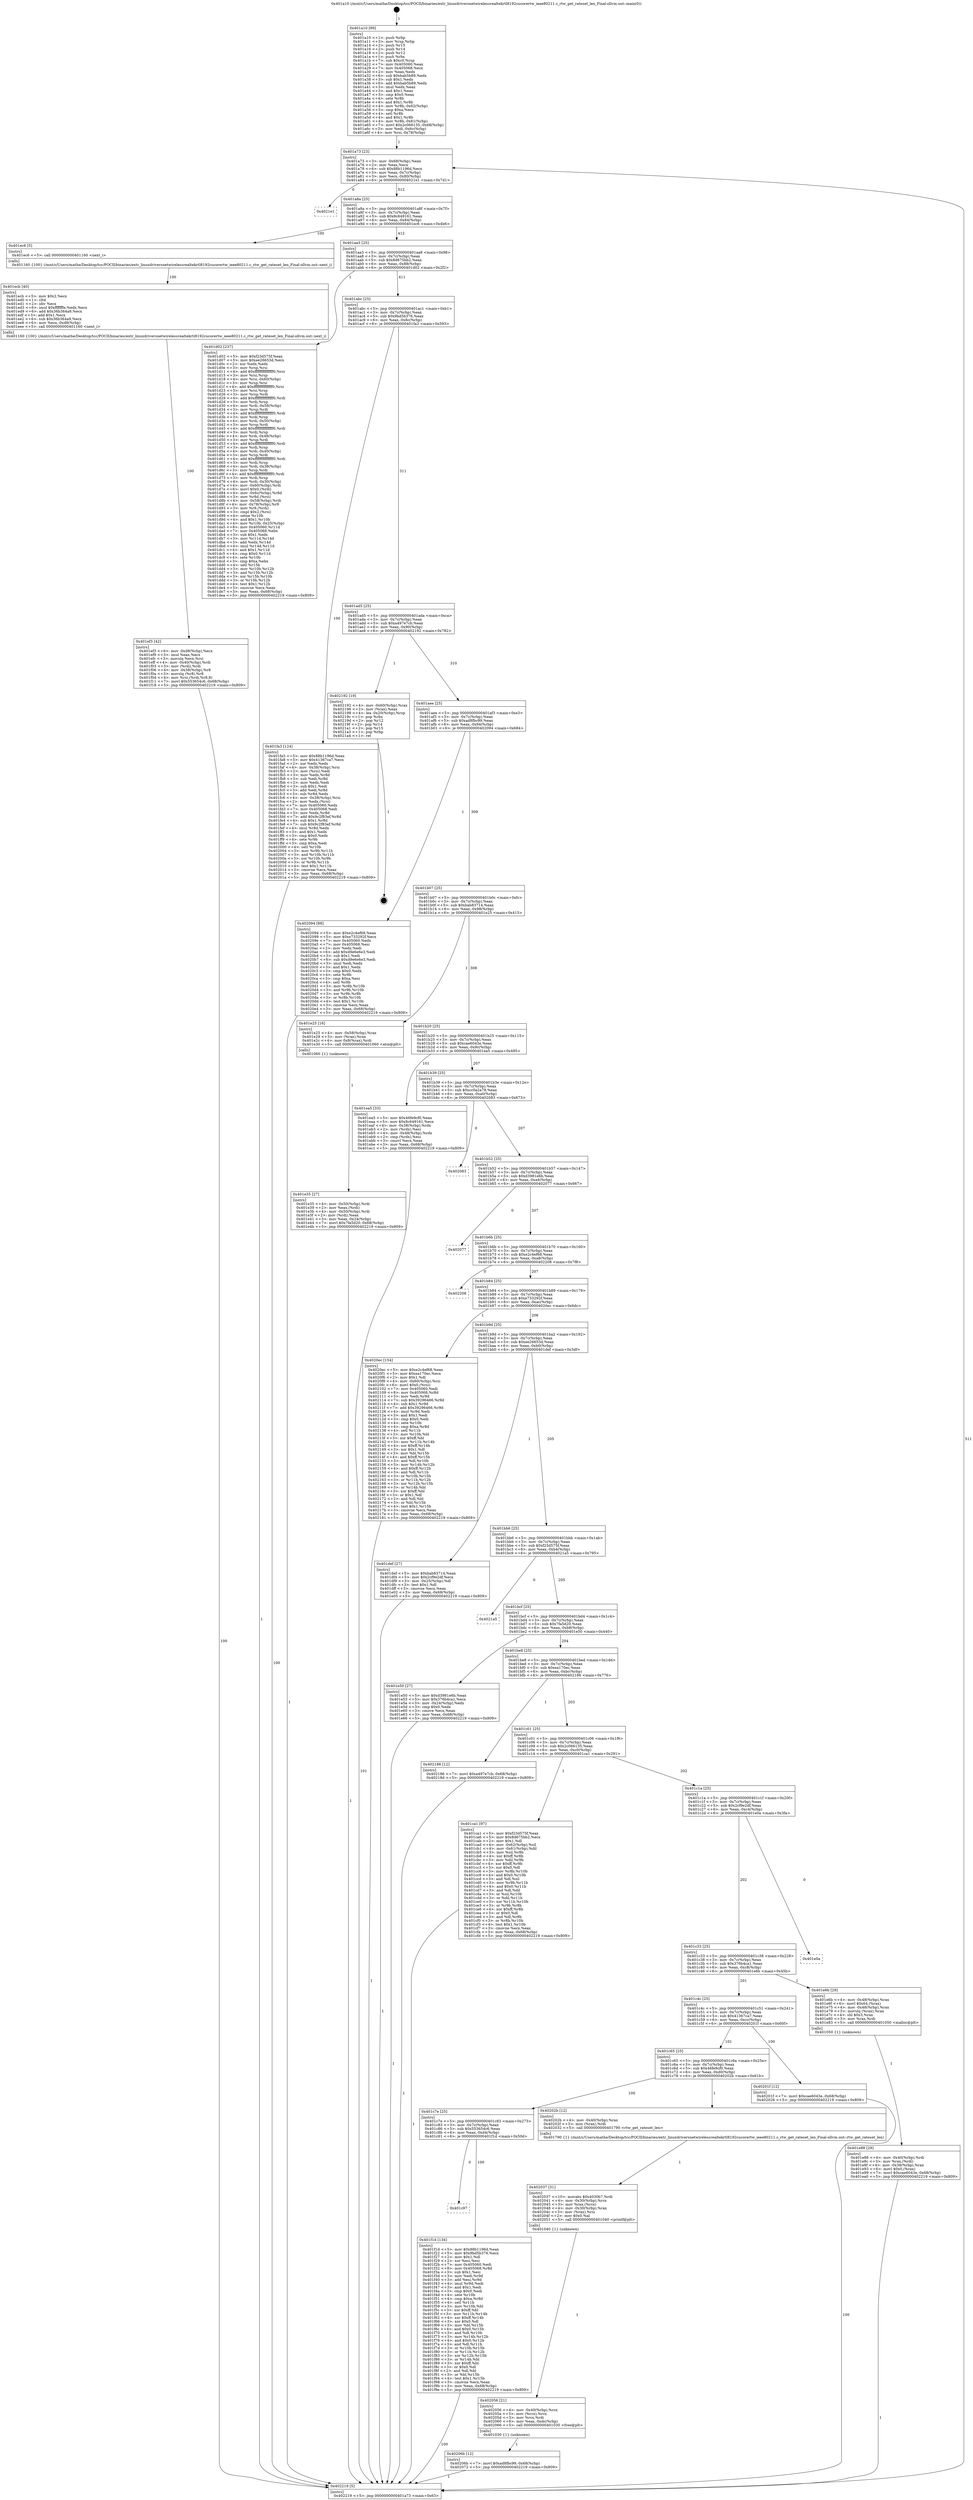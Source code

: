 digraph "0x401a10" {
  label = "0x401a10 (/mnt/c/Users/mathe/Desktop/tcc/POCII/binaries/extr_linuxdriversnetwirelessrealtekrtl8192cucorertw_ieee80211.c_rtw_get_rateset_len_Final-ollvm.out::main(0))"
  labelloc = "t"
  node[shape=record]

  Entry [label="",width=0.3,height=0.3,shape=circle,fillcolor=black,style=filled]
  "0x401a73" [label="{
     0x401a73 [23]\l
     | [instrs]\l
     &nbsp;&nbsp;0x401a73 \<+3\>: mov -0x68(%rbp),%eax\l
     &nbsp;&nbsp;0x401a76 \<+2\>: mov %eax,%ecx\l
     &nbsp;&nbsp;0x401a78 \<+6\>: sub $0x88b1196d,%ecx\l
     &nbsp;&nbsp;0x401a7e \<+3\>: mov %eax,-0x7c(%rbp)\l
     &nbsp;&nbsp;0x401a81 \<+3\>: mov %ecx,-0x80(%rbp)\l
     &nbsp;&nbsp;0x401a84 \<+6\>: je 00000000004021e1 \<main+0x7d1\>\l
  }"]
  "0x4021e1" [label="{
     0x4021e1\l
  }", style=dashed]
  "0x401a8a" [label="{
     0x401a8a [25]\l
     | [instrs]\l
     &nbsp;&nbsp;0x401a8a \<+5\>: jmp 0000000000401a8f \<main+0x7f\>\l
     &nbsp;&nbsp;0x401a8f \<+3\>: mov -0x7c(%rbp),%eax\l
     &nbsp;&nbsp;0x401a92 \<+5\>: sub $0x8c649161,%eax\l
     &nbsp;&nbsp;0x401a97 \<+6\>: mov %eax,-0x84(%rbp)\l
     &nbsp;&nbsp;0x401a9d \<+6\>: je 0000000000401ec6 \<main+0x4b6\>\l
  }"]
  Exit [label="",width=0.3,height=0.3,shape=circle,fillcolor=black,style=filled,peripheries=2]
  "0x401ec6" [label="{
     0x401ec6 [5]\l
     | [instrs]\l
     &nbsp;&nbsp;0x401ec6 \<+5\>: call 0000000000401160 \<next_i\>\l
     | [calls]\l
     &nbsp;&nbsp;0x401160 \{100\} (/mnt/c/Users/mathe/Desktop/tcc/POCII/binaries/extr_linuxdriversnetwirelessrealtekrtl8192cucorertw_ieee80211.c_rtw_get_rateset_len_Final-ollvm.out::next_i)\l
  }"]
  "0x401aa3" [label="{
     0x401aa3 [25]\l
     | [instrs]\l
     &nbsp;&nbsp;0x401aa3 \<+5\>: jmp 0000000000401aa8 \<main+0x98\>\l
     &nbsp;&nbsp;0x401aa8 \<+3\>: mov -0x7c(%rbp),%eax\l
     &nbsp;&nbsp;0x401aab \<+5\>: sub $0x8d675bb2,%eax\l
     &nbsp;&nbsp;0x401ab0 \<+6\>: mov %eax,-0x88(%rbp)\l
     &nbsp;&nbsp;0x401ab6 \<+6\>: je 0000000000401d02 \<main+0x2f2\>\l
  }"]
  "0x40206b" [label="{
     0x40206b [12]\l
     | [instrs]\l
     &nbsp;&nbsp;0x40206b \<+7\>: movl $0xad8fbc99,-0x68(%rbp)\l
     &nbsp;&nbsp;0x402072 \<+5\>: jmp 0000000000402219 \<main+0x809\>\l
  }"]
  "0x401d02" [label="{
     0x401d02 [237]\l
     | [instrs]\l
     &nbsp;&nbsp;0x401d02 \<+5\>: mov $0xf23d575f,%eax\l
     &nbsp;&nbsp;0x401d07 \<+5\>: mov $0xee26653d,%ecx\l
     &nbsp;&nbsp;0x401d0c \<+2\>: xor %edx,%edx\l
     &nbsp;&nbsp;0x401d0e \<+3\>: mov %rsp,%rsi\l
     &nbsp;&nbsp;0x401d11 \<+4\>: add $0xfffffffffffffff0,%rsi\l
     &nbsp;&nbsp;0x401d15 \<+3\>: mov %rsi,%rsp\l
     &nbsp;&nbsp;0x401d18 \<+4\>: mov %rsi,-0x60(%rbp)\l
     &nbsp;&nbsp;0x401d1c \<+3\>: mov %rsp,%rsi\l
     &nbsp;&nbsp;0x401d1f \<+4\>: add $0xfffffffffffffff0,%rsi\l
     &nbsp;&nbsp;0x401d23 \<+3\>: mov %rsi,%rsp\l
     &nbsp;&nbsp;0x401d26 \<+3\>: mov %rsp,%rdi\l
     &nbsp;&nbsp;0x401d29 \<+4\>: add $0xfffffffffffffff0,%rdi\l
     &nbsp;&nbsp;0x401d2d \<+3\>: mov %rdi,%rsp\l
     &nbsp;&nbsp;0x401d30 \<+4\>: mov %rdi,-0x58(%rbp)\l
     &nbsp;&nbsp;0x401d34 \<+3\>: mov %rsp,%rdi\l
     &nbsp;&nbsp;0x401d37 \<+4\>: add $0xfffffffffffffff0,%rdi\l
     &nbsp;&nbsp;0x401d3b \<+3\>: mov %rdi,%rsp\l
     &nbsp;&nbsp;0x401d3e \<+4\>: mov %rdi,-0x50(%rbp)\l
     &nbsp;&nbsp;0x401d42 \<+3\>: mov %rsp,%rdi\l
     &nbsp;&nbsp;0x401d45 \<+4\>: add $0xfffffffffffffff0,%rdi\l
     &nbsp;&nbsp;0x401d49 \<+3\>: mov %rdi,%rsp\l
     &nbsp;&nbsp;0x401d4c \<+4\>: mov %rdi,-0x48(%rbp)\l
     &nbsp;&nbsp;0x401d50 \<+3\>: mov %rsp,%rdi\l
     &nbsp;&nbsp;0x401d53 \<+4\>: add $0xfffffffffffffff0,%rdi\l
     &nbsp;&nbsp;0x401d57 \<+3\>: mov %rdi,%rsp\l
     &nbsp;&nbsp;0x401d5a \<+4\>: mov %rdi,-0x40(%rbp)\l
     &nbsp;&nbsp;0x401d5e \<+3\>: mov %rsp,%rdi\l
     &nbsp;&nbsp;0x401d61 \<+4\>: add $0xfffffffffffffff0,%rdi\l
     &nbsp;&nbsp;0x401d65 \<+3\>: mov %rdi,%rsp\l
     &nbsp;&nbsp;0x401d68 \<+4\>: mov %rdi,-0x38(%rbp)\l
     &nbsp;&nbsp;0x401d6c \<+3\>: mov %rsp,%rdi\l
     &nbsp;&nbsp;0x401d6f \<+4\>: add $0xfffffffffffffff0,%rdi\l
     &nbsp;&nbsp;0x401d73 \<+3\>: mov %rdi,%rsp\l
     &nbsp;&nbsp;0x401d76 \<+4\>: mov %rdi,-0x30(%rbp)\l
     &nbsp;&nbsp;0x401d7a \<+4\>: mov -0x60(%rbp),%rdi\l
     &nbsp;&nbsp;0x401d7e \<+6\>: movl $0x0,(%rdi)\l
     &nbsp;&nbsp;0x401d84 \<+4\>: mov -0x6c(%rbp),%r8d\l
     &nbsp;&nbsp;0x401d88 \<+3\>: mov %r8d,(%rsi)\l
     &nbsp;&nbsp;0x401d8b \<+4\>: mov -0x58(%rbp),%rdi\l
     &nbsp;&nbsp;0x401d8f \<+4\>: mov -0x78(%rbp),%r9\l
     &nbsp;&nbsp;0x401d93 \<+3\>: mov %r9,(%rdi)\l
     &nbsp;&nbsp;0x401d96 \<+3\>: cmpl $0x2,(%rsi)\l
     &nbsp;&nbsp;0x401d99 \<+4\>: setne %r10b\l
     &nbsp;&nbsp;0x401d9d \<+4\>: and $0x1,%r10b\l
     &nbsp;&nbsp;0x401da1 \<+4\>: mov %r10b,-0x25(%rbp)\l
     &nbsp;&nbsp;0x401da5 \<+8\>: mov 0x405060,%r11d\l
     &nbsp;&nbsp;0x401dad \<+7\>: mov 0x405068,%ebx\l
     &nbsp;&nbsp;0x401db4 \<+3\>: sub $0x1,%edx\l
     &nbsp;&nbsp;0x401db7 \<+3\>: mov %r11d,%r14d\l
     &nbsp;&nbsp;0x401dba \<+3\>: add %edx,%r14d\l
     &nbsp;&nbsp;0x401dbd \<+4\>: imul %r14d,%r11d\l
     &nbsp;&nbsp;0x401dc1 \<+4\>: and $0x1,%r11d\l
     &nbsp;&nbsp;0x401dc5 \<+4\>: cmp $0x0,%r11d\l
     &nbsp;&nbsp;0x401dc9 \<+4\>: sete %r10b\l
     &nbsp;&nbsp;0x401dcd \<+3\>: cmp $0xa,%ebx\l
     &nbsp;&nbsp;0x401dd0 \<+4\>: setl %r15b\l
     &nbsp;&nbsp;0x401dd4 \<+3\>: mov %r10b,%r12b\l
     &nbsp;&nbsp;0x401dd7 \<+3\>: and %r15b,%r12b\l
     &nbsp;&nbsp;0x401dda \<+3\>: xor %r15b,%r10b\l
     &nbsp;&nbsp;0x401ddd \<+3\>: or %r10b,%r12b\l
     &nbsp;&nbsp;0x401de0 \<+4\>: test $0x1,%r12b\l
     &nbsp;&nbsp;0x401de4 \<+3\>: cmovne %ecx,%eax\l
     &nbsp;&nbsp;0x401de7 \<+3\>: mov %eax,-0x68(%rbp)\l
     &nbsp;&nbsp;0x401dea \<+5\>: jmp 0000000000402219 \<main+0x809\>\l
  }"]
  "0x401abc" [label="{
     0x401abc [25]\l
     | [instrs]\l
     &nbsp;&nbsp;0x401abc \<+5\>: jmp 0000000000401ac1 \<main+0xb1\>\l
     &nbsp;&nbsp;0x401ac1 \<+3\>: mov -0x7c(%rbp),%eax\l
     &nbsp;&nbsp;0x401ac4 \<+5\>: sub $0x9bd5b376,%eax\l
     &nbsp;&nbsp;0x401ac9 \<+6\>: mov %eax,-0x8c(%rbp)\l
     &nbsp;&nbsp;0x401acf \<+6\>: je 0000000000401fa3 \<main+0x593\>\l
  }"]
  "0x402056" [label="{
     0x402056 [21]\l
     | [instrs]\l
     &nbsp;&nbsp;0x402056 \<+4\>: mov -0x40(%rbp),%rcx\l
     &nbsp;&nbsp;0x40205a \<+3\>: mov (%rcx),%rcx\l
     &nbsp;&nbsp;0x40205d \<+3\>: mov %rcx,%rdi\l
     &nbsp;&nbsp;0x402060 \<+6\>: mov %eax,-0xdc(%rbp)\l
     &nbsp;&nbsp;0x402066 \<+5\>: call 0000000000401030 \<free@plt\>\l
     | [calls]\l
     &nbsp;&nbsp;0x401030 \{1\} (unknown)\l
  }"]
  "0x401fa3" [label="{
     0x401fa3 [124]\l
     | [instrs]\l
     &nbsp;&nbsp;0x401fa3 \<+5\>: mov $0x88b1196d,%eax\l
     &nbsp;&nbsp;0x401fa8 \<+5\>: mov $0x41367ca7,%ecx\l
     &nbsp;&nbsp;0x401fad \<+2\>: xor %edx,%edx\l
     &nbsp;&nbsp;0x401faf \<+4\>: mov -0x38(%rbp),%rsi\l
     &nbsp;&nbsp;0x401fb3 \<+2\>: mov (%rsi),%edi\l
     &nbsp;&nbsp;0x401fb5 \<+3\>: mov %edx,%r8d\l
     &nbsp;&nbsp;0x401fb8 \<+3\>: sub %edi,%r8d\l
     &nbsp;&nbsp;0x401fbb \<+2\>: mov %edx,%edi\l
     &nbsp;&nbsp;0x401fbd \<+3\>: sub $0x1,%edi\l
     &nbsp;&nbsp;0x401fc0 \<+3\>: add %edi,%r8d\l
     &nbsp;&nbsp;0x401fc3 \<+3\>: sub %r8d,%edx\l
     &nbsp;&nbsp;0x401fc6 \<+4\>: mov -0x38(%rbp),%rsi\l
     &nbsp;&nbsp;0x401fca \<+2\>: mov %edx,(%rsi)\l
     &nbsp;&nbsp;0x401fcc \<+7\>: mov 0x405060,%edx\l
     &nbsp;&nbsp;0x401fd3 \<+7\>: mov 0x405068,%edi\l
     &nbsp;&nbsp;0x401fda \<+3\>: mov %edx,%r8d\l
     &nbsp;&nbsp;0x401fdd \<+7\>: add $0x9c2f83ef,%r8d\l
     &nbsp;&nbsp;0x401fe4 \<+4\>: sub $0x1,%r8d\l
     &nbsp;&nbsp;0x401fe8 \<+7\>: sub $0x9c2f83ef,%r8d\l
     &nbsp;&nbsp;0x401fef \<+4\>: imul %r8d,%edx\l
     &nbsp;&nbsp;0x401ff3 \<+3\>: and $0x1,%edx\l
     &nbsp;&nbsp;0x401ff6 \<+3\>: cmp $0x0,%edx\l
     &nbsp;&nbsp;0x401ff9 \<+4\>: sete %r9b\l
     &nbsp;&nbsp;0x401ffd \<+3\>: cmp $0xa,%edi\l
     &nbsp;&nbsp;0x402000 \<+4\>: setl %r10b\l
     &nbsp;&nbsp;0x402004 \<+3\>: mov %r9b,%r11b\l
     &nbsp;&nbsp;0x402007 \<+3\>: and %r10b,%r11b\l
     &nbsp;&nbsp;0x40200a \<+3\>: xor %r10b,%r9b\l
     &nbsp;&nbsp;0x40200d \<+3\>: or %r9b,%r11b\l
     &nbsp;&nbsp;0x402010 \<+4\>: test $0x1,%r11b\l
     &nbsp;&nbsp;0x402014 \<+3\>: cmovne %ecx,%eax\l
     &nbsp;&nbsp;0x402017 \<+3\>: mov %eax,-0x68(%rbp)\l
     &nbsp;&nbsp;0x40201a \<+5\>: jmp 0000000000402219 \<main+0x809\>\l
  }"]
  "0x401ad5" [label="{
     0x401ad5 [25]\l
     | [instrs]\l
     &nbsp;&nbsp;0x401ad5 \<+5\>: jmp 0000000000401ada \<main+0xca\>\l
     &nbsp;&nbsp;0x401ada \<+3\>: mov -0x7c(%rbp),%eax\l
     &nbsp;&nbsp;0x401add \<+5\>: sub $0xa497e7cb,%eax\l
     &nbsp;&nbsp;0x401ae2 \<+6\>: mov %eax,-0x90(%rbp)\l
     &nbsp;&nbsp;0x401ae8 \<+6\>: je 0000000000402192 \<main+0x782\>\l
  }"]
  "0x402037" [label="{
     0x402037 [31]\l
     | [instrs]\l
     &nbsp;&nbsp;0x402037 \<+10\>: movabs $0x4030b7,%rdi\l
     &nbsp;&nbsp;0x402041 \<+4\>: mov -0x30(%rbp),%rcx\l
     &nbsp;&nbsp;0x402045 \<+3\>: mov %rax,(%rcx)\l
     &nbsp;&nbsp;0x402048 \<+4\>: mov -0x30(%rbp),%rax\l
     &nbsp;&nbsp;0x40204c \<+3\>: mov (%rax),%rsi\l
     &nbsp;&nbsp;0x40204f \<+2\>: mov $0x0,%al\l
     &nbsp;&nbsp;0x402051 \<+5\>: call 0000000000401040 \<printf@plt\>\l
     | [calls]\l
     &nbsp;&nbsp;0x401040 \{1\} (unknown)\l
  }"]
  "0x402192" [label="{
     0x402192 [19]\l
     | [instrs]\l
     &nbsp;&nbsp;0x402192 \<+4\>: mov -0x60(%rbp),%rax\l
     &nbsp;&nbsp;0x402196 \<+2\>: mov (%rax),%eax\l
     &nbsp;&nbsp;0x402198 \<+4\>: lea -0x20(%rbp),%rsp\l
     &nbsp;&nbsp;0x40219c \<+1\>: pop %rbx\l
     &nbsp;&nbsp;0x40219d \<+2\>: pop %r12\l
     &nbsp;&nbsp;0x40219f \<+2\>: pop %r14\l
     &nbsp;&nbsp;0x4021a1 \<+2\>: pop %r15\l
     &nbsp;&nbsp;0x4021a3 \<+1\>: pop %rbp\l
     &nbsp;&nbsp;0x4021a4 \<+1\>: ret\l
  }"]
  "0x401aee" [label="{
     0x401aee [25]\l
     | [instrs]\l
     &nbsp;&nbsp;0x401aee \<+5\>: jmp 0000000000401af3 \<main+0xe3\>\l
     &nbsp;&nbsp;0x401af3 \<+3\>: mov -0x7c(%rbp),%eax\l
     &nbsp;&nbsp;0x401af6 \<+5\>: sub $0xad8fbc99,%eax\l
     &nbsp;&nbsp;0x401afb \<+6\>: mov %eax,-0x94(%rbp)\l
     &nbsp;&nbsp;0x401b01 \<+6\>: je 0000000000402094 \<main+0x684\>\l
  }"]
  "0x401c97" [label="{
     0x401c97\l
  }", style=dashed]
  "0x402094" [label="{
     0x402094 [88]\l
     | [instrs]\l
     &nbsp;&nbsp;0x402094 \<+5\>: mov $0xe2c4ef68,%eax\l
     &nbsp;&nbsp;0x402099 \<+5\>: mov $0xe733292f,%ecx\l
     &nbsp;&nbsp;0x40209e \<+7\>: mov 0x405060,%edx\l
     &nbsp;&nbsp;0x4020a5 \<+7\>: mov 0x405068,%esi\l
     &nbsp;&nbsp;0x4020ac \<+2\>: mov %edx,%edi\l
     &nbsp;&nbsp;0x4020ae \<+6\>: add $0xd9e6e6e3,%edi\l
     &nbsp;&nbsp;0x4020b4 \<+3\>: sub $0x1,%edi\l
     &nbsp;&nbsp;0x4020b7 \<+6\>: sub $0xd9e6e6e3,%edi\l
     &nbsp;&nbsp;0x4020bd \<+3\>: imul %edi,%edx\l
     &nbsp;&nbsp;0x4020c0 \<+3\>: and $0x1,%edx\l
     &nbsp;&nbsp;0x4020c3 \<+3\>: cmp $0x0,%edx\l
     &nbsp;&nbsp;0x4020c6 \<+4\>: sete %r8b\l
     &nbsp;&nbsp;0x4020ca \<+3\>: cmp $0xa,%esi\l
     &nbsp;&nbsp;0x4020cd \<+4\>: setl %r9b\l
     &nbsp;&nbsp;0x4020d1 \<+3\>: mov %r8b,%r10b\l
     &nbsp;&nbsp;0x4020d4 \<+3\>: and %r9b,%r10b\l
     &nbsp;&nbsp;0x4020d7 \<+3\>: xor %r9b,%r8b\l
     &nbsp;&nbsp;0x4020da \<+3\>: or %r8b,%r10b\l
     &nbsp;&nbsp;0x4020dd \<+4\>: test $0x1,%r10b\l
     &nbsp;&nbsp;0x4020e1 \<+3\>: cmovne %ecx,%eax\l
     &nbsp;&nbsp;0x4020e4 \<+3\>: mov %eax,-0x68(%rbp)\l
     &nbsp;&nbsp;0x4020e7 \<+5\>: jmp 0000000000402219 \<main+0x809\>\l
  }"]
  "0x401b07" [label="{
     0x401b07 [25]\l
     | [instrs]\l
     &nbsp;&nbsp;0x401b07 \<+5\>: jmp 0000000000401b0c \<main+0xfc\>\l
     &nbsp;&nbsp;0x401b0c \<+3\>: mov -0x7c(%rbp),%eax\l
     &nbsp;&nbsp;0x401b0f \<+5\>: sub $0xbab83714,%eax\l
     &nbsp;&nbsp;0x401b14 \<+6\>: mov %eax,-0x98(%rbp)\l
     &nbsp;&nbsp;0x401b1a \<+6\>: je 0000000000401e25 \<main+0x415\>\l
  }"]
  "0x401f1d" [label="{
     0x401f1d [134]\l
     | [instrs]\l
     &nbsp;&nbsp;0x401f1d \<+5\>: mov $0x88b1196d,%eax\l
     &nbsp;&nbsp;0x401f22 \<+5\>: mov $0x9bd5b376,%ecx\l
     &nbsp;&nbsp;0x401f27 \<+2\>: mov $0x1,%dl\l
     &nbsp;&nbsp;0x401f29 \<+2\>: xor %esi,%esi\l
     &nbsp;&nbsp;0x401f2b \<+7\>: mov 0x405060,%edi\l
     &nbsp;&nbsp;0x401f32 \<+8\>: mov 0x405068,%r8d\l
     &nbsp;&nbsp;0x401f3a \<+3\>: sub $0x1,%esi\l
     &nbsp;&nbsp;0x401f3d \<+3\>: mov %edi,%r9d\l
     &nbsp;&nbsp;0x401f40 \<+3\>: add %esi,%r9d\l
     &nbsp;&nbsp;0x401f43 \<+4\>: imul %r9d,%edi\l
     &nbsp;&nbsp;0x401f47 \<+3\>: and $0x1,%edi\l
     &nbsp;&nbsp;0x401f4a \<+3\>: cmp $0x0,%edi\l
     &nbsp;&nbsp;0x401f4d \<+4\>: sete %r10b\l
     &nbsp;&nbsp;0x401f51 \<+4\>: cmp $0xa,%r8d\l
     &nbsp;&nbsp;0x401f55 \<+4\>: setl %r11b\l
     &nbsp;&nbsp;0x401f59 \<+3\>: mov %r10b,%bl\l
     &nbsp;&nbsp;0x401f5c \<+3\>: xor $0xff,%bl\l
     &nbsp;&nbsp;0x401f5f \<+3\>: mov %r11b,%r14b\l
     &nbsp;&nbsp;0x401f62 \<+4\>: xor $0xff,%r14b\l
     &nbsp;&nbsp;0x401f66 \<+3\>: xor $0x0,%dl\l
     &nbsp;&nbsp;0x401f69 \<+3\>: mov %bl,%r15b\l
     &nbsp;&nbsp;0x401f6c \<+4\>: and $0x0,%r15b\l
     &nbsp;&nbsp;0x401f70 \<+3\>: and %dl,%r10b\l
     &nbsp;&nbsp;0x401f73 \<+3\>: mov %r14b,%r12b\l
     &nbsp;&nbsp;0x401f76 \<+4\>: and $0x0,%r12b\l
     &nbsp;&nbsp;0x401f7a \<+3\>: and %dl,%r11b\l
     &nbsp;&nbsp;0x401f7d \<+3\>: or %r10b,%r15b\l
     &nbsp;&nbsp;0x401f80 \<+3\>: or %r11b,%r12b\l
     &nbsp;&nbsp;0x401f83 \<+3\>: xor %r12b,%r15b\l
     &nbsp;&nbsp;0x401f86 \<+3\>: or %r14b,%bl\l
     &nbsp;&nbsp;0x401f89 \<+3\>: xor $0xff,%bl\l
     &nbsp;&nbsp;0x401f8c \<+3\>: or $0x0,%dl\l
     &nbsp;&nbsp;0x401f8f \<+2\>: and %dl,%bl\l
     &nbsp;&nbsp;0x401f91 \<+3\>: or %bl,%r15b\l
     &nbsp;&nbsp;0x401f94 \<+4\>: test $0x1,%r15b\l
     &nbsp;&nbsp;0x401f98 \<+3\>: cmovne %ecx,%eax\l
     &nbsp;&nbsp;0x401f9b \<+3\>: mov %eax,-0x68(%rbp)\l
     &nbsp;&nbsp;0x401f9e \<+5\>: jmp 0000000000402219 \<main+0x809\>\l
  }"]
  "0x401e25" [label="{
     0x401e25 [16]\l
     | [instrs]\l
     &nbsp;&nbsp;0x401e25 \<+4\>: mov -0x58(%rbp),%rax\l
     &nbsp;&nbsp;0x401e29 \<+3\>: mov (%rax),%rax\l
     &nbsp;&nbsp;0x401e2c \<+4\>: mov 0x8(%rax),%rdi\l
     &nbsp;&nbsp;0x401e30 \<+5\>: call 0000000000401060 \<atoi@plt\>\l
     | [calls]\l
     &nbsp;&nbsp;0x401060 \{1\} (unknown)\l
  }"]
  "0x401b20" [label="{
     0x401b20 [25]\l
     | [instrs]\l
     &nbsp;&nbsp;0x401b20 \<+5\>: jmp 0000000000401b25 \<main+0x115\>\l
     &nbsp;&nbsp;0x401b25 \<+3\>: mov -0x7c(%rbp),%eax\l
     &nbsp;&nbsp;0x401b28 \<+5\>: sub $0xcae6043e,%eax\l
     &nbsp;&nbsp;0x401b2d \<+6\>: mov %eax,-0x9c(%rbp)\l
     &nbsp;&nbsp;0x401b33 \<+6\>: je 0000000000401ea5 \<main+0x495\>\l
  }"]
  "0x401c7e" [label="{
     0x401c7e [25]\l
     | [instrs]\l
     &nbsp;&nbsp;0x401c7e \<+5\>: jmp 0000000000401c83 \<main+0x273\>\l
     &nbsp;&nbsp;0x401c83 \<+3\>: mov -0x7c(%rbp),%eax\l
     &nbsp;&nbsp;0x401c86 \<+5\>: sub $0x553654c6,%eax\l
     &nbsp;&nbsp;0x401c8b \<+6\>: mov %eax,-0xd4(%rbp)\l
     &nbsp;&nbsp;0x401c91 \<+6\>: je 0000000000401f1d \<main+0x50d\>\l
  }"]
  "0x401ea5" [label="{
     0x401ea5 [33]\l
     | [instrs]\l
     &nbsp;&nbsp;0x401ea5 \<+5\>: mov $0x46fe9cf0,%eax\l
     &nbsp;&nbsp;0x401eaa \<+5\>: mov $0x8c649161,%ecx\l
     &nbsp;&nbsp;0x401eaf \<+4\>: mov -0x38(%rbp),%rdx\l
     &nbsp;&nbsp;0x401eb3 \<+2\>: mov (%rdx),%esi\l
     &nbsp;&nbsp;0x401eb5 \<+4\>: mov -0x48(%rbp),%rdx\l
     &nbsp;&nbsp;0x401eb9 \<+2\>: cmp (%rdx),%esi\l
     &nbsp;&nbsp;0x401ebb \<+3\>: cmovl %ecx,%eax\l
     &nbsp;&nbsp;0x401ebe \<+3\>: mov %eax,-0x68(%rbp)\l
     &nbsp;&nbsp;0x401ec1 \<+5\>: jmp 0000000000402219 \<main+0x809\>\l
  }"]
  "0x401b39" [label="{
     0x401b39 [25]\l
     | [instrs]\l
     &nbsp;&nbsp;0x401b39 \<+5\>: jmp 0000000000401b3e \<main+0x12e\>\l
     &nbsp;&nbsp;0x401b3e \<+3\>: mov -0x7c(%rbp),%eax\l
     &nbsp;&nbsp;0x401b41 \<+5\>: sub $0xcc0a2a78,%eax\l
     &nbsp;&nbsp;0x401b46 \<+6\>: mov %eax,-0xa0(%rbp)\l
     &nbsp;&nbsp;0x401b4c \<+6\>: je 0000000000402083 \<main+0x673\>\l
  }"]
  "0x40202b" [label="{
     0x40202b [12]\l
     | [instrs]\l
     &nbsp;&nbsp;0x40202b \<+4\>: mov -0x40(%rbp),%rax\l
     &nbsp;&nbsp;0x40202f \<+3\>: mov (%rax),%rdi\l
     &nbsp;&nbsp;0x402032 \<+5\>: call 0000000000401790 \<rtw_get_rateset_len\>\l
     | [calls]\l
     &nbsp;&nbsp;0x401790 \{1\} (/mnt/c/Users/mathe/Desktop/tcc/POCII/binaries/extr_linuxdriversnetwirelessrealtekrtl8192cucorertw_ieee80211.c_rtw_get_rateset_len_Final-ollvm.out::rtw_get_rateset_len)\l
  }"]
  "0x402083" [label="{
     0x402083\l
  }", style=dashed]
  "0x401b52" [label="{
     0x401b52 [25]\l
     | [instrs]\l
     &nbsp;&nbsp;0x401b52 \<+5\>: jmp 0000000000401b57 \<main+0x147\>\l
     &nbsp;&nbsp;0x401b57 \<+3\>: mov -0x7c(%rbp),%eax\l
     &nbsp;&nbsp;0x401b5a \<+5\>: sub $0xd3981e6b,%eax\l
     &nbsp;&nbsp;0x401b5f \<+6\>: mov %eax,-0xa4(%rbp)\l
     &nbsp;&nbsp;0x401b65 \<+6\>: je 0000000000402077 \<main+0x667\>\l
  }"]
  "0x401c65" [label="{
     0x401c65 [25]\l
     | [instrs]\l
     &nbsp;&nbsp;0x401c65 \<+5\>: jmp 0000000000401c6a \<main+0x25a\>\l
     &nbsp;&nbsp;0x401c6a \<+3\>: mov -0x7c(%rbp),%eax\l
     &nbsp;&nbsp;0x401c6d \<+5\>: sub $0x46fe9cf0,%eax\l
     &nbsp;&nbsp;0x401c72 \<+6\>: mov %eax,-0xd0(%rbp)\l
     &nbsp;&nbsp;0x401c78 \<+6\>: je 000000000040202b \<main+0x61b\>\l
  }"]
  "0x402077" [label="{
     0x402077\l
  }", style=dashed]
  "0x401b6b" [label="{
     0x401b6b [25]\l
     | [instrs]\l
     &nbsp;&nbsp;0x401b6b \<+5\>: jmp 0000000000401b70 \<main+0x160\>\l
     &nbsp;&nbsp;0x401b70 \<+3\>: mov -0x7c(%rbp),%eax\l
     &nbsp;&nbsp;0x401b73 \<+5\>: sub $0xe2c4ef68,%eax\l
     &nbsp;&nbsp;0x401b78 \<+6\>: mov %eax,-0xa8(%rbp)\l
     &nbsp;&nbsp;0x401b7e \<+6\>: je 0000000000402208 \<main+0x7f8\>\l
  }"]
  "0x40201f" [label="{
     0x40201f [12]\l
     | [instrs]\l
     &nbsp;&nbsp;0x40201f \<+7\>: movl $0xcae6043e,-0x68(%rbp)\l
     &nbsp;&nbsp;0x402026 \<+5\>: jmp 0000000000402219 \<main+0x809\>\l
  }"]
  "0x402208" [label="{
     0x402208\l
  }", style=dashed]
  "0x401b84" [label="{
     0x401b84 [25]\l
     | [instrs]\l
     &nbsp;&nbsp;0x401b84 \<+5\>: jmp 0000000000401b89 \<main+0x179\>\l
     &nbsp;&nbsp;0x401b89 \<+3\>: mov -0x7c(%rbp),%eax\l
     &nbsp;&nbsp;0x401b8c \<+5\>: sub $0xe733292f,%eax\l
     &nbsp;&nbsp;0x401b91 \<+6\>: mov %eax,-0xac(%rbp)\l
     &nbsp;&nbsp;0x401b97 \<+6\>: je 00000000004020ec \<main+0x6dc\>\l
  }"]
  "0x401ef3" [label="{
     0x401ef3 [42]\l
     | [instrs]\l
     &nbsp;&nbsp;0x401ef3 \<+6\>: mov -0xd8(%rbp),%ecx\l
     &nbsp;&nbsp;0x401ef9 \<+3\>: imul %eax,%ecx\l
     &nbsp;&nbsp;0x401efc \<+3\>: movslq %ecx,%rsi\l
     &nbsp;&nbsp;0x401eff \<+4\>: mov -0x40(%rbp),%rdi\l
     &nbsp;&nbsp;0x401f03 \<+3\>: mov (%rdi),%rdi\l
     &nbsp;&nbsp;0x401f06 \<+4\>: mov -0x38(%rbp),%r8\l
     &nbsp;&nbsp;0x401f0a \<+3\>: movslq (%r8),%r8\l
     &nbsp;&nbsp;0x401f0d \<+4\>: mov %rsi,(%rdi,%r8,8)\l
     &nbsp;&nbsp;0x401f11 \<+7\>: movl $0x553654c6,-0x68(%rbp)\l
     &nbsp;&nbsp;0x401f18 \<+5\>: jmp 0000000000402219 \<main+0x809\>\l
  }"]
  "0x4020ec" [label="{
     0x4020ec [154]\l
     | [instrs]\l
     &nbsp;&nbsp;0x4020ec \<+5\>: mov $0xe2c4ef68,%eax\l
     &nbsp;&nbsp;0x4020f1 \<+5\>: mov $0xea170ec,%ecx\l
     &nbsp;&nbsp;0x4020f6 \<+2\>: mov $0x1,%dl\l
     &nbsp;&nbsp;0x4020f8 \<+4\>: mov -0x60(%rbp),%rsi\l
     &nbsp;&nbsp;0x4020fc \<+6\>: movl $0x0,(%rsi)\l
     &nbsp;&nbsp;0x402102 \<+7\>: mov 0x405060,%edi\l
     &nbsp;&nbsp;0x402109 \<+8\>: mov 0x405068,%r8d\l
     &nbsp;&nbsp;0x402111 \<+3\>: mov %edi,%r9d\l
     &nbsp;&nbsp;0x402114 \<+7\>: sub $0x39296466,%r9d\l
     &nbsp;&nbsp;0x40211b \<+4\>: sub $0x1,%r9d\l
     &nbsp;&nbsp;0x40211f \<+7\>: add $0x39296466,%r9d\l
     &nbsp;&nbsp;0x402126 \<+4\>: imul %r9d,%edi\l
     &nbsp;&nbsp;0x40212a \<+3\>: and $0x1,%edi\l
     &nbsp;&nbsp;0x40212d \<+3\>: cmp $0x0,%edi\l
     &nbsp;&nbsp;0x402130 \<+4\>: sete %r10b\l
     &nbsp;&nbsp;0x402134 \<+4\>: cmp $0xa,%r8d\l
     &nbsp;&nbsp;0x402138 \<+4\>: setl %r11b\l
     &nbsp;&nbsp;0x40213c \<+3\>: mov %r10b,%bl\l
     &nbsp;&nbsp;0x40213f \<+3\>: xor $0xff,%bl\l
     &nbsp;&nbsp;0x402142 \<+3\>: mov %r11b,%r14b\l
     &nbsp;&nbsp;0x402145 \<+4\>: xor $0xff,%r14b\l
     &nbsp;&nbsp;0x402149 \<+3\>: xor $0x1,%dl\l
     &nbsp;&nbsp;0x40214c \<+3\>: mov %bl,%r15b\l
     &nbsp;&nbsp;0x40214f \<+4\>: and $0xff,%r15b\l
     &nbsp;&nbsp;0x402153 \<+3\>: and %dl,%r10b\l
     &nbsp;&nbsp;0x402156 \<+3\>: mov %r14b,%r12b\l
     &nbsp;&nbsp;0x402159 \<+4\>: and $0xff,%r12b\l
     &nbsp;&nbsp;0x40215d \<+3\>: and %dl,%r11b\l
     &nbsp;&nbsp;0x402160 \<+3\>: or %r10b,%r15b\l
     &nbsp;&nbsp;0x402163 \<+3\>: or %r11b,%r12b\l
     &nbsp;&nbsp;0x402166 \<+3\>: xor %r12b,%r15b\l
     &nbsp;&nbsp;0x402169 \<+3\>: or %r14b,%bl\l
     &nbsp;&nbsp;0x40216c \<+3\>: xor $0xff,%bl\l
     &nbsp;&nbsp;0x40216f \<+3\>: or $0x1,%dl\l
     &nbsp;&nbsp;0x402172 \<+2\>: and %dl,%bl\l
     &nbsp;&nbsp;0x402174 \<+3\>: or %bl,%r15b\l
     &nbsp;&nbsp;0x402177 \<+4\>: test $0x1,%r15b\l
     &nbsp;&nbsp;0x40217b \<+3\>: cmovne %ecx,%eax\l
     &nbsp;&nbsp;0x40217e \<+3\>: mov %eax,-0x68(%rbp)\l
     &nbsp;&nbsp;0x402181 \<+5\>: jmp 0000000000402219 \<main+0x809\>\l
  }"]
  "0x401b9d" [label="{
     0x401b9d [25]\l
     | [instrs]\l
     &nbsp;&nbsp;0x401b9d \<+5\>: jmp 0000000000401ba2 \<main+0x192\>\l
     &nbsp;&nbsp;0x401ba2 \<+3\>: mov -0x7c(%rbp),%eax\l
     &nbsp;&nbsp;0x401ba5 \<+5\>: sub $0xee26653d,%eax\l
     &nbsp;&nbsp;0x401baa \<+6\>: mov %eax,-0xb0(%rbp)\l
     &nbsp;&nbsp;0x401bb0 \<+6\>: je 0000000000401def \<main+0x3df\>\l
  }"]
  "0x401ecb" [label="{
     0x401ecb [40]\l
     | [instrs]\l
     &nbsp;&nbsp;0x401ecb \<+5\>: mov $0x2,%ecx\l
     &nbsp;&nbsp;0x401ed0 \<+1\>: cltd\l
     &nbsp;&nbsp;0x401ed1 \<+2\>: idiv %ecx\l
     &nbsp;&nbsp;0x401ed3 \<+6\>: imul $0xfffffffe,%edx,%ecx\l
     &nbsp;&nbsp;0x401ed9 \<+6\>: add $0x36b364a9,%ecx\l
     &nbsp;&nbsp;0x401edf \<+3\>: add $0x1,%ecx\l
     &nbsp;&nbsp;0x401ee2 \<+6\>: sub $0x36b364a9,%ecx\l
     &nbsp;&nbsp;0x401ee8 \<+6\>: mov %ecx,-0xd8(%rbp)\l
     &nbsp;&nbsp;0x401eee \<+5\>: call 0000000000401160 \<next_i\>\l
     | [calls]\l
     &nbsp;&nbsp;0x401160 \{100\} (/mnt/c/Users/mathe/Desktop/tcc/POCII/binaries/extr_linuxdriversnetwirelessrealtekrtl8192cucorertw_ieee80211.c_rtw_get_rateset_len_Final-ollvm.out::next_i)\l
  }"]
  "0x401def" [label="{
     0x401def [27]\l
     | [instrs]\l
     &nbsp;&nbsp;0x401def \<+5\>: mov $0xbab83714,%eax\l
     &nbsp;&nbsp;0x401df4 \<+5\>: mov $0x2cf9e2df,%ecx\l
     &nbsp;&nbsp;0x401df9 \<+3\>: mov -0x25(%rbp),%dl\l
     &nbsp;&nbsp;0x401dfc \<+3\>: test $0x1,%dl\l
     &nbsp;&nbsp;0x401dff \<+3\>: cmovne %ecx,%eax\l
     &nbsp;&nbsp;0x401e02 \<+3\>: mov %eax,-0x68(%rbp)\l
     &nbsp;&nbsp;0x401e05 \<+5\>: jmp 0000000000402219 \<main+0x809\>\l
  }"]
  "0x401bb6" [label="{
     0x401bb6 [25]\l
     | [instrs]\l
     &nbsp;&nbsp;0x401bb6 \<+5\>: jmp 0000000000401bbb \<main+0x1ab\>\l
     &nbsp;&nbsp;0x401bbb \<+3\>: mov -0x7c(%rbp),%eax\l
     &nbsp;&nbsp;0x401bbe \<+5\>: sub $0xf23d575f,%eax\l
     &nbsp;&nbsp;0x401bc3 \<+6\>: mov %eax,-0xb4(%rbp)\l
     &nbsp;&nbsp;0x401bc9 \<+6\>: je 00000000004021a5 \<main+0x795\>\l
  }"]
  "0x401e88" [label="{
     0x401e88 [29]\l
     | [instrs]\l
     &nbsp;&nbsp;0x401e88 \<+4\>: mov -0x40(%rbp),%rdi\l
     &nbsp;&nbsp;0x401e8c \<+3\>: mov %rax,(%rdi)\l
     &nbsp;&nbsp;0x401e8f \<+4\>: mov -0x38(%rbp),%rax\l
     &nbsp;&nbsp;0x401e93 \<+6\>: movl $0x0,(%rax)\l
     &nbsp;&nbsp;0x401e99 \<+7\>: movl $0xcae6043e,-0x68(%rbp)\l
     &nbsp;&nbsp;0x401ea0 \<+5\>: jmp 0000000000402219 \<main+0x809\>\l
  }"]
  "0x4021a5" [label="{
     0x4021a5\l
  }", style=dashed]
  "0x401bcf" [label="{
     0x401bcf [25]\l
     | [instrs]\l
     &nbsp;&nbsp;0x401bcf \<+5\>: jmp 0000000000401bd4 \<main+0x1c4\>\l
     &nbsp;&nbsp;0x401bd4 \<+3\>: mov -0x7c(%rbp),%eax\l
     &nbsp;&nbsp;0x401bd7 \<+5\>: sub $0x7fa5d20,%eax\l
     &nbsp;&nbsp;0x401bdc \<+6\>: mov %eax,-0xb8(%rbp)\l
     &nbsp;&nbsp;0x401be2 \<+6\>: je 0000000000401e50 \<main+0x440\>\l
  }"]
  "0x401c4c" [label="{
     0x401c4c [25]\l
     | [instrs]\l
     &nbsp;&nbsp;0x401c4c \<+5\>: jmp 0000000000401c51 \<main+0x241\>\l
     &nbsp;&nbsp;0x401c51 \<+3\>: mov -0x7c(%rbp),%eax\l
     &nbsp;&nbsp;0x401c54 \<+5\>: sub $0x41367ca7,%eax\l
     &nbsp;&nbsp;0x401c59 \<+6\>: mov %eax,-0xcc(%rbp)\l
     &nbsp;&nbsp;0x401c5f \<+6\>: je 000000000040201f \<main+0x60f\>\l
  }"]
  "0x401e50" [label="{
     0x401e50 [27]\l
     | [instrs]\l
     &nbsp;&nbsp;0x401e50 \<+5\>: mov $0xd3981e6b,%eax\l
     &nbsp;&nbsp;0x401e55 \<+5\>: mov $0x376b4ca1,%ecx\l
     &nbsp;&nbsp;0x401e5a \<+3\>: mov -0x24(%rbp),%edx\l
     &nbsp;&nbsp;0x401e5d \<+3\>: cmp $0x0,%edx\l
     &nbsp;&nbsp;0x401e60 \<+3\>: cmove %ecx,%eax\l
     &nbsp;&nbsp;0x401e63 \<+3\>: mov %eax,-0x68(%rbp)\l
     &nbsp;&nbsp;0x401e66 \<+5\>: jmp 0000000000402219 \<main+0x809\>\l
  }"]
  "0x401be8" [label="{
     0x401be8 [25]\l
     | [instrs]\l
     &nbsp;&nbsp;0x401be8 \<+5\>: jmp 0000000000401bed \<main+0x1dd\>\l
     &nbsp;&nbsp;0x401bed \<+3\>: mov -0x7c(%rbp),%eax\l
     &nbsp;&nbsp;0x401bf0 \<+5\>: sub $0xea170ec,%eax\l
     &nbsp;&nbsp;0x401bf5 \<+6\>: mov %eax,-0xbc(%rbp)\l
     &nbsp;&nbsp;0x401bfb \<+6\>: je 0000000000402186 \<main+0x776\>\l
  }"]
  "0x401e6b" [label="{
     0x401e6b [29]\l
     | [instrs]\l
     &nbsp;&nbsp;0x401e6b \<+4\>: mov -0x48(%rbp),%rax\l
     &nbsp;&nbsp;0x401e6f \<+6\>: movl $0x64,(%rax)\l
     &nbsp;&nbsp;0x401e75 \<+4\>: mov -0x48(%rbp),%rax\l
     &nbsp;&nbsp;0x401e79 \<+3\>: movslq (%rax),%rax\l
     &nbsp;&nbsp;0x401e7c \<+4\>: shl $0x3,%rax\l
     &nbsp;&nbsp;0x401e80 \<+3\>: mov %rax,%rdi\l
     &nbsp;&nbsp;0x401e83 \<+5\>: call 0000000000401050 \<malloc@plt\>\l
     | [calls]\l
     &nbsp;&nbsp;0x401050 \{1\} (unknown)\l
  }"]
  "0x402186" [label="{
     0x402186 [12]\l
     | [instrs]\l
     &nbsp;&nbsp;0x402186 \<+7\>: movl $0xa497e7cb,-0x68(%rbp)\l
     &nbsp;&nbsp;0x40218d \<+5\>: jmp 0000000000402219 \<main+0x809\>\l
  }"]
  "0x401c01" [label="{
     0x401c01 [25]\l
     | [instrs]\l
     &nbsp;&nbsp;0x401c01 \<+5\>: jmp 0000000000401c06 \<main+0x1f6\>\l
     &nbsp;&nbsp;0x401c06 \<+3\>: mov -0x7c(%rbp),%eax\l
     &nbsp;&nbsp;0x401c09 \<+5\>: sub $0x2c066135,%eax\l
     &nbsp;&nbsp;0x401c0e \<+6\>: mov %eax,-0xc0(%rbp)\l
     &nbsp;&nbsp;0x401c14 \<+6\>: je 0000000000401ca1 \<main+0x291\>\l
  }"]
  "0x401c33" [label="{
     0x401c33 [25]\l
     | [instrs]\l
     &nbsp;&nbsp;0x401c33 \<+5\>: jmp 0000000000401c38 \<main+0x228\>\l
     &nbsp;&nbsp;0x401c38 \<+3\>: mov -0x7c(%rbp),%eax\l
     &nbsp;&nbsp;0x401c3b \<+5\>: sub $0x376b4ca1,%eax\l
     &nbsp;&nbsp;0x401c40 \<+6\>: mov %eax,-0xc8(%rbp)\l
     &nbsp;&nbsp;0x401c46 \<+6\>: je 0000000000401e6b \<main+0x45b\>\l
  }"]
  "0x401ca1" [label="{
     0x401ca1 [97]\l
     | [instrs]\l
     &nbsp;&nbsp;0x401ca1 \<+5\>: mov $0xf23d575f,%eax\l
     &nbsp;&nbsp;0x401ca6 \<+5\>: mov $0x8d675bb2,%ecx\l
     &nbsp;&nbsp;0x401cab \<+2\>: mov $0x1,%dl\l
     &nbsp;&nbsp;0x401cad \<+4\>: mov -0x62(%rbp),%sil\l
     &nbsp;&nbsp;0x401cb1 \<+4\>: mov -0x61(%rbp),%dil\l
     &nbsp;&nbsp;0x401cb5 \<+3\>: mov %sil,%r8b\l
     &nbsp;&nbsp;0x401cb8 \<+4\>: xor $0xff,%r8b\l
     &nbsp;&nbsp;0x401cbc \<+3\>: mov %dil,%r9b\l
     &nbsp;&nbsp;0x401cbf \<+4\>: xor $0xff,%r9b\l
     &nbsp;&nbsp;0x401cc3 \<+3\>: xor $0x0,%dl\l
     &nbsp;&nbsp;0x401cc6 \<+3\>: mov %r8b,%r10b\l
     &nbsp;&nbsp;0x401cc9 \<+4\>: and $0x0,%r10b\l
     &nbsp;&nbsp;0x401ccd \<+3\>: and %dl,%sil\l
     &nbsp;&nbsp;0x401cd0 \<+3\>: mov %r9b,%r11b\l
     &nbsp;&nbsp;0x401cd3 \<+4\>: and $0x0,%r11b\l
     &nbsp;&nbsp;0x401cd7 \<+3\>: and %dl,%dil\l
     &nbsp;&nbsp;0x401cda \<+3\>: or %sil,%r10b\l
     &nbsp;&nbsp;0x401cdd \<+3\>: or %dil,%r11b\l
     &nbsp;&nbsp;0x401ce0 \<+3\>: xor %r11b,%r10b\l
     &nbsp;&nbsp;0x401ce3 \<+3\>: or %r9b,%r8b\l
     &nbsp;&nbsp;0x401ce6 \<+4\>: xor $0xff,%r8b\l
     &nbsp;&nbsp;0x401cea \<+3\>: or $0x0,%dl\l
     &nbsp;&nbsp;0x401ced \<+3\>: and %dl,%r8b\l
     &nbsp;&nbsp;0x401cf0 \<+3\>: or %r8b,%r10b\l
     &nbsp;&nbsp;0x401cf3 \<+4\>: test $0x1,%r10b\l
     &nbsp;&nbsp;0x401cf7 \<+3\>: cmovne %ecx,%eax\l
     &nbsp;&nbsp;0x401cfa \<+3\>: mov %eax,-0x68(%rbp)\l
     &nbsp;&nbsp;0x401cfd \<+5\>: jmp 0000000000402219 \<main+0x809\>\l
  }"]
  "0x401c1a" [label="{
     0x401c1a [25]\l
     | [instrs]\l
     &nbsp;&nbsp;0x401c1a \<+5\>: jmp 0000000000401c1f \<main+0x20f\>\l
     &nbsp;&nbsp;0x401c1f \<+3\>: mov -0x7c(%rbp),%eax\l
     &nbsp;&nbsp;0x401c22 \<+5\>: sub $0x2cf9e2df,%eax\l
     &nbsp;&nbsp;0x401c27 \<+6\>: mov %eax,-0xc4(%rbp)\l
     &nbsp;&nbsp;0x401c2d \<+6\>: je 0000000000401e0a \<main+0x3fa\>\l
  }"]
  "0x402219" [label="{
     0x402219 [5]\l
     | [instrs]\l
     &nbsp;&nbsp;0x402219 \<+5\>: jmp 0000000000401a73 \<main+0x63\>\l
  }"]
  "0x401a10" [label="{
     0x401a10 [99]\l
     | [instrs]\l
     &nbsp;&nbsp;0x401a10 \<+1\>: push %rbp\l
     &nbsp;&nbsp;0x401a11 \<+3\>: mov %rsp,%rbp\l
     &nbsp;&nbsp;0x401a14 \<+2\>: push %r15\l
     &nbsp;&nbsp;0x401a16 \<+2\>: push %r14\l
     &nbsp;&nbsp;0x401a18 \<+2\>: push %r12\l
     &nbsp;&nbsp;0x401a1a \<+1\>: push %rbx\l
     &nbsp;&nbsp;0x401a1b \<+7\>: sub $0xc0,%rsp\l
     &nbsp;&nbsp;0x401a22 \<+7\>: mov 0x405060,%eax\l
     &nbsp;&nbsp;0x401a29 \<+7\>: mov 0x405068,%ecx\l
     &nbsp;&nbsp;0x401a30 \<+2\>: mov %eax,%edx\l
     &nbsp;&nbsp;0x401a32 \<+6\>: sub $0xbab5b89,%edx\l
     &nbsp;&nbsp;0x401a38 \<+3\>: sub $0x1,%edx\l
     &nbsp;&nbsp;0x401a3b \<+6\>: add $0xbab5b89,%edx\l
     &nbsp;&nbsp;0x401a41 \<+3\>: imul %edx,%eax\l
     &nbsp;&nbsp;0x401a44 \<+3\>: and $0x1,%eax\l
     &nbsp;&nbsp;0x401a47 \<+3\>: cmp $0x0,%eax\l
     &nbsp;&nbsp;0x401a4a \<+4\>: sete %r8b\l
     &nbsp;&nbsp;0x401a4e \<+4\>: and $0x1,%r8b\l
     &nbsp;&nbsp;0x401a52 \<+4\>: mov %r8b,-0x62(%rbp)\l
     &nbsp;&nbsp;0x401a56 \<+3\>: cmp $0xa,%ecx\l
     &nbsp;&nbsp;0x401a59 \<+4\>: setl %r8b\l
     &nbsp;&nbsp;0x401a5d \<+4\>: and $0x1,%r8b\l
     &nbsp;&nbsp;0x401a61 \<+4\>: mov %r8b,-0x61(%rbp)\l
     &nbsp;&nbsp;0x401a65 \<+7\>: movl $0x2c066135,-0x68(%rbp)\l
     &nbsp;&nbsp;0x401a6c \<+3\>: mov %edi,-0x6c(%rbp)\l
     &nbsp;&nbsp;0x401a6f \<+4\>: mov %rsi,-0x78(%rbp)\l
  }"]
  "0x401e0a" [label="{
     0x401e0a\l
  }", style=dashed]
  "0x401e35" [label="{
     0x401e35 [27]\l
     | [instrs]\l
     &nbsp;&nbsp;0x401e35 \<+4\>: mov -0x50(%rbp),%rdi\l
     &nbsp;&nbsp;0x401e39 \<+2\>: mov %eax,(%rdi)\l
     &nbsp;&nbsp;0x401e3b \<+4\>: mov -0x50(%rbp),%rdi\l
     &nbsp;&nbsp;0x401e3f \<+2\>: mov (%rdi),%eax\l
     &nbsp;&nbsp;0x401e41 \<+3\>: mov %eax,-0x24(%rbp)\l
     &nbsp;&nbsp;0x401e44 \<+7\>: movl $0x7fa5d20,-0x68(%rbp)\l
     &nbsp;&nbsp;0x401e4b \<+5\>: jmp 0000000000402219 \<main+0x809\>\l
  }"]
  Entry -> "0x401a10" [label=" 1"]
  "0x401a73" -> "0x4021e1" [label=" 0"]
  "0x401a73" -> "0x401a8a" [label=" 512"]
  "0x402192" -> Exit [label=" 1"]
  "0x401a8a" -> "0x401ec6" [label=" 100"]
  "0x401a8a" -> "0x401aa3" [label=" 412"]
  "0x402186" -> "0x402219" [label=" 1"]
  "0x401aa3" -> "0x401d02" [label=" 1"]
  "0x401aa3" -> "0x401abc" [label=" 411"]
  "0x4020ec" -> "0x402219" [label=" 1"]
  "0x401abc" -> "0x401fa3" [label=" 100"]
  "0x401abc" -> "0x401ad5" [label=" 311"]
  "0x402094" -> "0x402219" [label=" 1"]
  "0x401ad5" -> "0x402192" [label=" 1"]
  "0x401ad5" -> "0x401aee" [label=" 310"]
  "0x40206b" -> "0x402219" [label=" 1"]
  "0x401aee" -> "0x402094" [label=" 1"]
  "0x401aee" -> "0x401b07" [label=" 309"]
  "0x402056" -> "0x40206b" [label=" 1"]
  "0x401b07" -> "0x401e25" [label=" 1"]
  "0x401b07" -> "0x401b20" [label=" 308"]
  "0x402037" -> "0x402056" [label=" 1"]
  "0x401b20" -> "0x401ea5" [label=" 101"]
  "0x401b20" -> "0x401b39" [label=" 207"]
  "0x40201f" -> "0x402219" [label=" 100"]
  "0x401b39" -> "0x402083" [label=" 0"]
  "0x401b39" -> "0x401b52" [label=" 207"]
  "0x401fa3" -> "0x402219" [label=" 100"]
  "0x401b52" -> "0x402077" [label=" 0"]
  "0x401b52" -> "0x401b6b" [label=" 207"]
  "0x401c7e" -> "0x401c97" [label=" 0"]
  "0x401b6b" -> "0x402208" [label=" 0"]
  "0x401b6b" -> "0x401b84" [label=" 207"]
  "0x401c7e" -> "0x401f1d" [label=" 100"]
  "0x401b84" -> "0x4020ec" [label=" 1"]
  "0x401b84" -> "0x401b9d" [label=" 206"]
  "0x401c65" -> "0x401c7e" [label=" 100"]
  "0x401b9d" -> "0x401def" [label=" 1"]
  "0x401b9d" -> "0x401bb6" [label=" 205"]
  "0x401c65" -> "0x40202b" [label=" 1"]
  "0x401bb6" -> "0x4021a5" [label=" 0"]
  "0x401bb6" -> "0x401bcf" [label=" 205"]
  "0x401f1d" -> "0x402219" [label=" 100"]
  "0x401bcf" -> "0x401e50" [label=" 1"]
  "0x401bcf" -> "0x401be8" [label=" 204"]
  "0x401c4c" -> "0x401c65" [label=" 101"]
  "0x401be8" -> "0x402186" [label=" 1"]
  "0x401be8" -> "0x401c01" [label=" 203"]
  "0x401c4c" -> "0x40201f" [label=" 100"]
  "0x401c01" -> "0x401ca1" [label=" 1"]
  "0x401c01" -> "0x401c1a" [label=" 202"]
  "0x401ca1" -> "0x402219" [label=" 1"]
  "0x401a10" -> "0x401a73" [label=" 1"]
  "0x402219" -> "0x401a73" [label=" 511"]
  "0x401ef3" -> "0x402219" [label=" 100"]
  "0x401d02" -> "0x402219" [label=" 1"]
  "0x401def" -> "0x402219" [label=" 1"]
  "0x401e25" -> "0x401e35" [label=" 1"]
  "0x401e35" -> "0x402219" [label=" 1"]
  "0x401e50" -> "0x402219" [label=" 1"]
  "0x401ecb" -> "0x401ef3" [label=" 100"]
  "0x401c1a" -> "0x401e0a" [label=" 0"]
  "0x401c1a" -> "0x401c33" [label=" 202"]
  "0x40202b" -> "0x402037" [label=" 1"]
  "0x401c33" -> "0x401e6b" [label=" 1"]
  "0x401c33" -> "0x401c4c" [label=" 201"]
  "0x401e6b" -> "0x401e88" [label=" 1"]
  "0x401e88" -> "0x402219" [label=" 1"]
  "0x401ea5" -> "0x402219" [label=" 101"]
  "0x401ec6" -> "0x401ecb" [label=" 100"]
}
